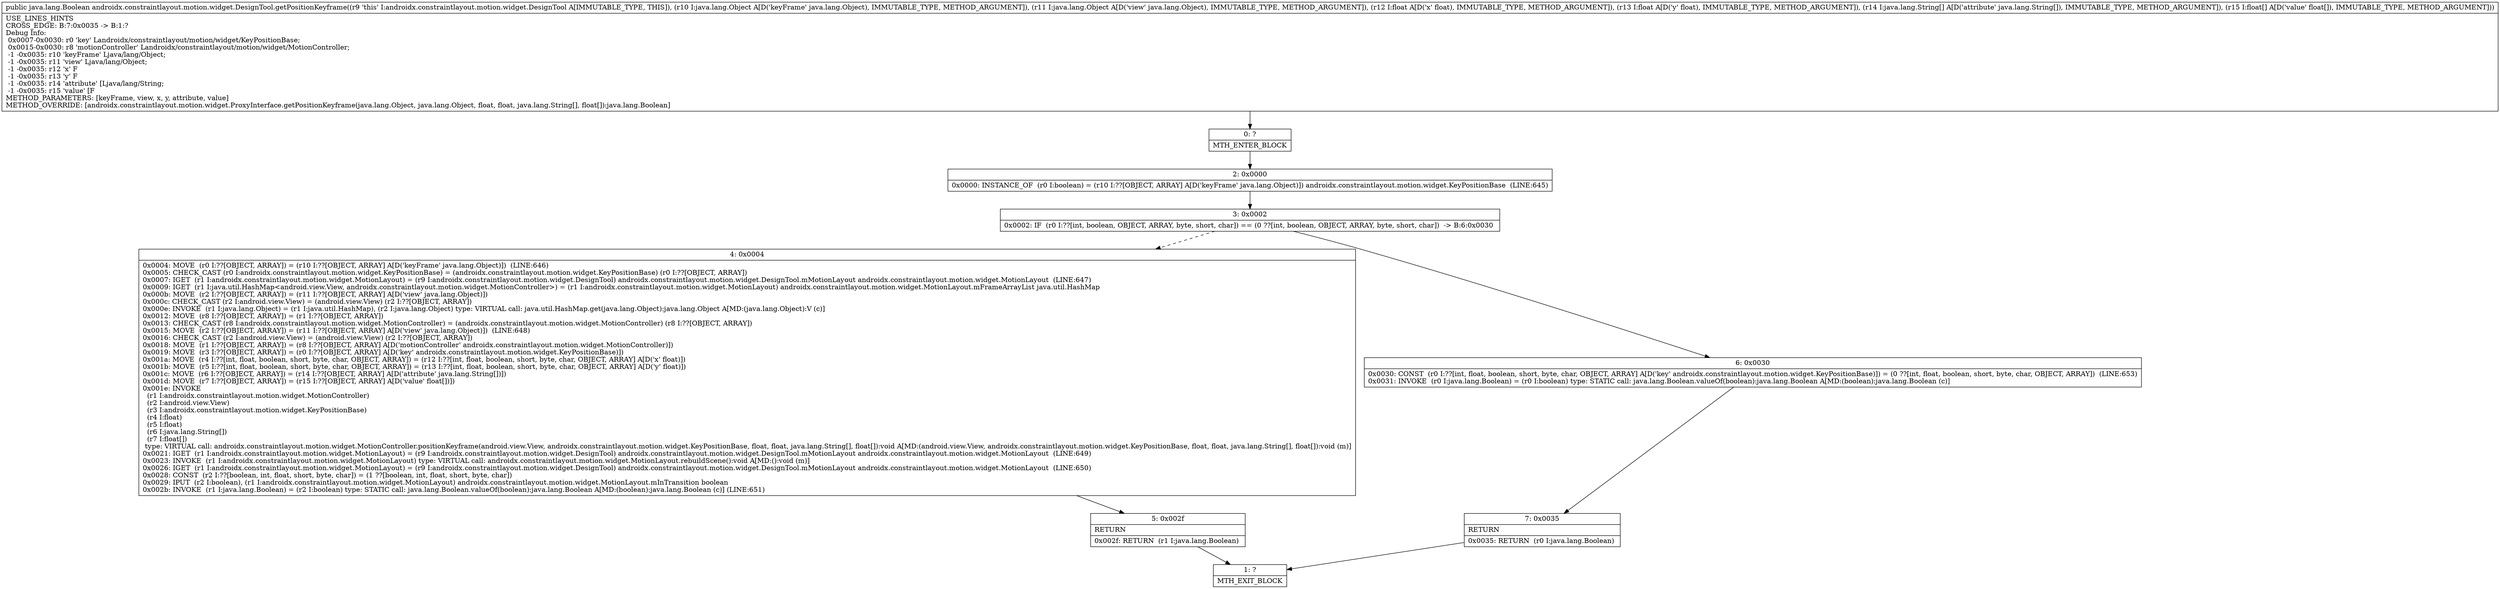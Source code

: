 digraph "CFG forandroidx.constraintlayout.motion.widget.DesignTool.getPositionKeyframe(Ljava\/lang\/Object;Ljava\/lang\/Object;FF[Ljava\/lang\/String;[F)Ljava\/lang\/Boolean;" {
Node_0 [shape=record,label="{0\:\ ?|MTH_ENTER_BLOCK\l}"];
Node_2 [shape=record,label="{2\:\ 0x0000|0x0000: INSTANCE_OF  (r0 I:boolean) = (r10 I:??[OBJECT, ARRAY] A[D('keyFrame' java.lang.Object)]) androidx.constraintlayout.motion.widget.KeyPositionBase  (LINE:645)\l}"];
Node_3 [shape=record,label="{3\:\ 0x0002|0x0002: IF  (r0 I:??[int, boolean, OBJECT, ARRAY, byte, short, char]) == (0 ??[int, boolean, OBJECT, ARRAY, byte, short, char])  \-\> B:6:0x0030 \l}"];
Node_4 [shape=record,label="{4\:\ 0x0004|0x0004: MOVE  (r0 I:??[OBJECT, ARRAY]) = (r10 I:??[OBJECT, ARRAY] A[D('keyFrame' java.lang.Object)])  (LINE:646)\l0x0005: CHECK_CAST (r0 I:androidx.constraintlayout.motion.widget.KeyPositionBase) = (androidx.constraintlayout.motion.widget.KeyPositionBase) (r0 I:??[OBJECT, ARRAY]) \l0x0007: IGET  (r1 I:androidx.constraintlayout.motion.widget.MotionLayout) = (r9 I:androidx.constraintlayout.motion.widget.DesignTool) androidx.constraintlayout.motion.widget.DesignTool.mMotionLayout androidx.constraintlayout.motion.widget.MotionLayout  (LINE:647)\l0x0009: IGET  (r1 I:java.util.HashMap\<android.view.View, androidx.constraintlayout.motion.widget.MotionController\>) = (r1 I:androidx.constraintlayout.motion.widget.MotionLayout) androidx.constraintlayout.motion.widget.MotionLayout.mFrameArrayList java.util.HashMap \l0x000b: MOVE  (r2 I:??[OBJECT, ARRAY]) = (r11 I:??[OBJECT, ARRAY] A[D('view' java.lang.Object)]) \l0x000c: CHECK_CAST (r2 I:android.view.View) = (android.view.View) (r2 I:??[OBJECT, ARRAY]) \l0x000e: INVOKE  (r1 I:java.lang.Object) = (r1 I:java.util.HashMap), (r2 I:java.lang.Object) type: VIRTUAL call: java.util.HashMap.get(java.lang.Object):java.lang.Object A[MD:(java.lang.Object):V (c)]\l0x0012: MOVE  (r8 I:??[OBJECT, ARRAY]) = (r1 I:??[OBJECT, ARRAY]) \l0x0013: CHECK_CAST (r8 I:androidx.constraintlayout.motion.widget.MotionController) = (androidx.constraintlayout.motion.widget.MotionController) (r8 I:??[OBJECT, ARRAY]) \l0x0015: MOVE  (r2 I:??[OBJECT, ARRAY]) = (r11 I:??[OBJECT, ARRAY] A[D('view' java.lang.Object)])  (LINE:648)\l0x0016: CHECK_CAST (r2 I:android.view.View) = (android.view.View) (r2 I:??[OBJECT, ARRAY]) \l0x0018: MOVE  (r1 I:??[OBJECT, ARRAY]) = (r8 I:??[OBJECT, ARRAY] A[D('motionController' androidx.constraintlayout.motion.widget.MotionController)]) \l0x0019: MOVE  (r3 I:??[OBJECT, ARRAY]) = (r0 I:??[OBJECT, ARRAY] A[D('key' androidx.constraintlayout.motion.widget.KeyPositionBase)]) \l0x001a: MOVE  (r4 I:??[int, float, boolean, short, byte, char, OBJECT, ARRAY]) = (r12 I:??[int, float, boolean, short, byte, char, OBJECT, ARRAY] A[D('x' float)]) \l0x001b: MOVE  (r5 I:??[int, float, boolean, short, byte, char, OBJECT, ARRAY]) = (r13 I:??[int, float, boolean, short, byte, char, OBJECT, ARRAY] A[D('y' float)]) \l0x001c: MOVE  (r6 I:??[OBJECT, ARRAY]) = (r14 I:??[OBJECT, ARRAY] A[D('attribute' java.lang.String[])]) \l0x001d: MOVE  (r7 I:??[OBJECT, ARRAY]) = (r15 I:??[OBJECT, ARRAY] A[D('value' float[])]) \l0x001e: INVOKE  \l  (r1 I:androidx.constraintlayout.motion.widget.MotionController)\l  (r2 I:android.view.View)\l  (r3 I:androidx.constraintlayout.motion.widget.KeyPositionBase)\l  (r4 I:float)\l  (r5 I:float)\l  (r6 I:java.lang.String[])\l  (r7 I:float[])\l type: VIRTUAL call: androidx.constraintlayout.motion.widget.MotionController.positionKeyframe(android.view.View, androidx.constraintlayout.motion.widget.KeyPositionBase, float, float, java.lang.String[], float[]):void A[MD:(android.view.View, androidx.constraintlayout.motion.widget.KeyPositionBase, float, float, java.lang.String[], float[]):void (m)]\l0x0021: IGET  (r1 I:androidx.constraintlayout.motion.widget.MotionLayout) = (r9 I:androidx.constraintlayout.motion.widget.DesignTool) androidx.constraintlayout.motion.widget.DesignTool.mMotionLayout androidx.constraintlayout.motion.widget.MotionLayout  (LINE:649)\l0x0023: INVOKE  (r1 I:androidx.constraintlayout.motion.widget.MotionLayout) type: VIRTUAL call: androidx.constraintlayout.motion.widget.MotionLayout.rebuildScene():void A[MD:():void (m)]\l0x0026: IGET  (r1 I:androidx.constraintlayout.motion.widget.MotionLayout) = (r9 I:androidx.constraintlayout.motion.widget.DesignTool) androidx.constraintlayout.motion.widget.DesignTool.mMotionLayout androidx.constraintlayout.motion.widget.MotionLayout  (LINE:650)\l0x0028: CONST  (r2 I:??[boolean, int, float, short, byte, char]) = (1 ??[boolean, int, float, short, byte, char]) \l0x0029: IPUT  (r2 I:boolean), (r1 I:androidx.constraintlayout.motion.widget.MotionLayout) androidx.constraintlayout.motion.widget.MotionLayout.mInTransition boolean \l0x002b: INVOKE  (r1 I:java.lang.Boolean) = (r2 I:boolean) type: STATIC call: java.lang.Boolean.valueOf(boolean):java.lang.Boolean A[MD:(boolean):java.lang.Boolean (c)] (LINE:651)\l}"];
Node_5 [shape=record,label="{5\:\ 0x002f|RETURN\l|0x002f: RETURN  (r1 I:java.lang.Boolean) \l}"];
Node_1 [shape=record,label="{1\:\ ?|MTH_EXIT_BLOCK\l}"];
Node_6 [shape=record,label="{6\:\ 0x0030|0x0030: CONST  (r0 I:??[int, float, boolean, short, byte, char, OBJECT, ARRAY] A[D('key' androidx.constraintlayout.motion.widget.KeyPositionBase)]) = (0 ??[int, float, boolean, short, byte, char, OBJECT, ARRAY])  (LINE:653)\l0x0031: INVOKE  (r0 I:java.lang.Boolean) = (r0 I:boolean) type: STATIC call: java.lang.Boolean.valueOf(boolean):java.lang.Boolean A[MD:(boolean):java.lang.Boolean (c)]\l}"];
Node_7 [shape=record,label="{7\:\ 0x0035|RETURN\l|0x0035: RETURN  (r0 I:java.lang.Boolean) \l}"];
MethodNode[shape=record,label="{public java.lang.Boolean androidx.constraintlayout.motion.widget.DesignTool.getPositionKeyframe((r9 'this' I:androidx.constraintlayout.motion.widget.DesignTool A[IMMUTABLE_TYPE, THIS]), (r10 I:java.lang.Object A[D('keyFrame' java.lang.Object), IMMUTABLE_TYPE, METHOD_ARGUMENT]), (r11 I:java.lang.Object A[D('view' java.lang.Object), IMMUTABLE_TYPE, METHOD_ARGUMENT]), (r12 I:float A[D('x' float), IMMUTABLE_TYPE, METHOD_ARGUMENT]), (r13 I:float A[D('y' float), IMMUTABLE_TYPE, METHOD_ARGUMENT]), (r14 I:java.lang.String[] A[D('attribute' java.lang.String[]), IMMUTABLE_TYPE, METHOD_ARGUMENT]), (r15 I:float[] A[D('value' float[]), IMMUTABLE_TYPE, METHOD_ARGUMENT]))  | USE_LINES_HINTS\lCROSS_EDGE: B:7:0x0035 \-\> B:1:?\lDebug Info:\l  0x0007\-0x0030: r0 'key' Landroidx\/constraintlayout\/motion\/widget\/KeyPositionBase;\l  0x0015\-0x0030: r8 'motionController' Landroidx\/constraintlayout\/motion\/widget\/MotionController;\l  \-1 \-0x0035: r10 'keyFrame' Ljava\/lang\/Object;\l  \-1 \-0x0035: r11 'view' Ljava\/lang\/Object;\l  \-1 \-0x0035: r12 'x' F\l  \-1 \-0x0035: r13 'y' F\l  \-1 \-0x0035: r14 'attribute' [Ljava\/lang\/String;\l  \-1 \-0x0035: r15 'value' [F\lMETHOD_PARAMETERS: [keyFrame, view, x, y, attribute, value]\lMETHOD_OVERRIDE: [androidx.constraintlayout.motion.widget.ProxyInterface.getPositionKeyframe(java.lang.Object, java.lang.Object, float, float, java.lang.String[], float[]):java.lang.Boolean]\l}"];
MethodNode -> Node_0;Node_0 -> Node_2;
Node_2 -> Node_3;
Node_3 -> Node_4[style=dashed];
Node_3 -> Node_6;
Node_4 -> Node_5;
Node_5 -> Node_1;
Node_6 -> Node_7;
Node_7 -> Node_1;
}

